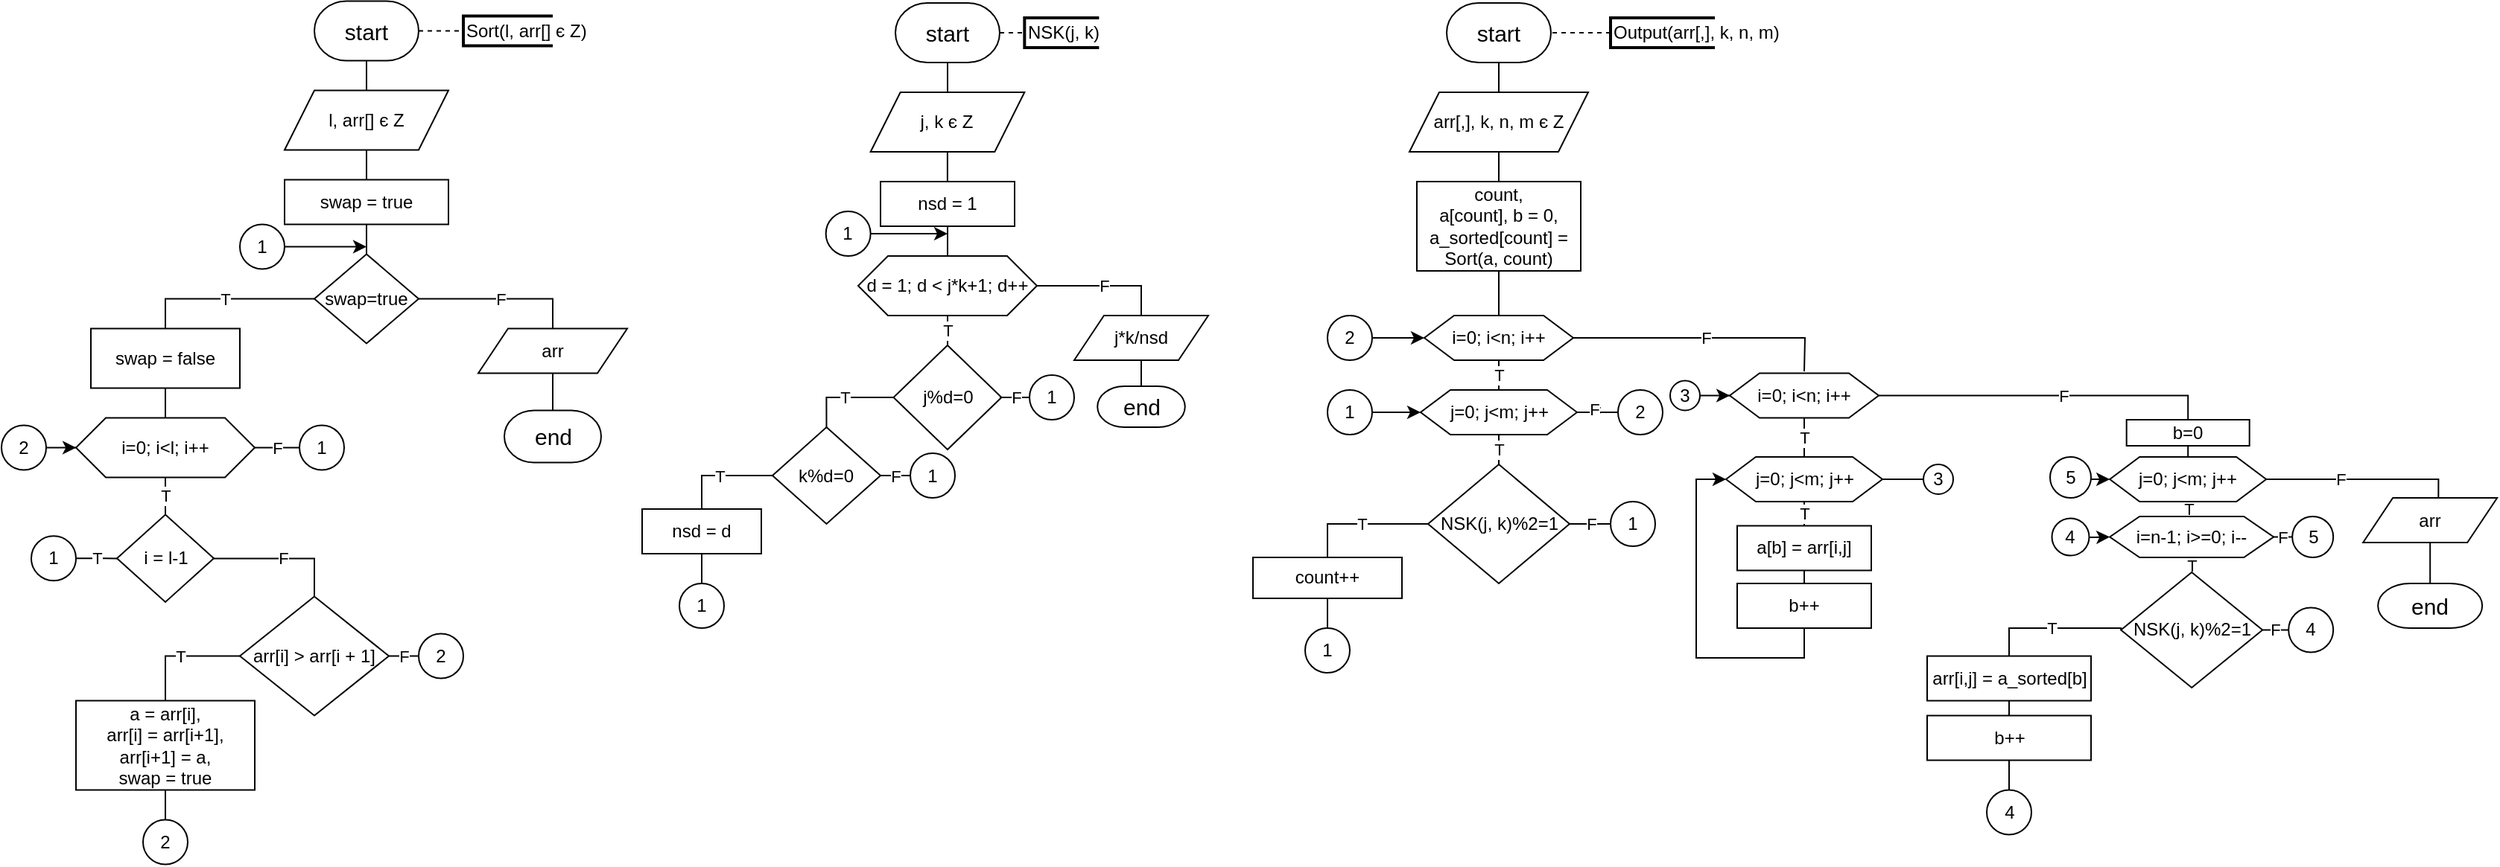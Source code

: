 <mxfile version="15.9.4" type="google"><diagram id="lmy_FWbNbu9KGFT0ERYg" name="Page-1"><mxGraphModel dx="2013" dy="1389" grid="1" gridSize="10" guides="1" tooltips="1" connect="1" arrows="1" fold="1" page="1" pageScale="1" pageWidth="850" pageHeight="1100" math="0" shadow="0"><root><mxCell id="0"/><mxCell id="1" parent="0"/><mxCell id="xb8CPiIQfwguDQHefdaF-7" value="" style="edgeStyle=orthogonalEdgeStyle;rounded=0;orthogonalLoop=1;jettySize=auto;html=1;endArrow=none;endFill=0;" parent="1" source="xb8CPiIQfwguDQHefdaF-1" target="xb8CPiIQfwguDQHefdaF-6" edge="1"><mxGeometry relative="1" as="geometry"/></mxCell><mxCell id="xb8CPiIQfwguDQHefdaF-1" value="&lt;font style=&quot;font-size: 15px&quot;&gt;start&lt;/font&gt;" style="strokeWidth=1;html=1;shape=mxgraph.flowchart.terminator;whiteSpace=wrap;" parent="1" vertex="1"><mxGeometry x="220" y="28.75" width="70" height="40" as="geometry"/></mxCell><mxCell id="xb8CPiIQfwguDQHefdaF-3" value="Sort(&lt;span style=&quot;text-align: center&quot;&gt;l, arr[] є Z&lt;/span&gt;)" style="strokeWidth=2;html=1;shape=mxgraph.flowchart.annotation_1;align=left;pointerEvents=1;" parent="1" vertex="1"><mxGeometry x="320" y="38.75" width="60" height="20" as="geometry"/></mxCell><mxCell id="xb8CPiIQfwguDQHefdaF-4" value="" style="endArrow=none;dashed=1;html=1;rounded=0;exitX=1;exitY=0.5;exitDx=0;exitDy=0;exitPerimeter=0;entryX=0;entryY=0.5;entryDx=0;entryDy=0;entryPerimeter=0;" parent="1" source="xb8CPiIQfwguDQHefdaF-1" target="xb8CPiIQfwguDQHefdaF-3" edge="1"><mxGeometry width="50" height="50" relative="1" as="geometry"><mxPoint x="470" y="288.75" as="sourcePoint"/><mxPoint x="520" y="238.75" as="targetPoint"/></mxGeometry></mxCell><mxCell id="xb8CPiIQfwguDQHefdaF-9" value="" style="edgeStyle=orthogonalEdgeStyle;rounded=0;orthogonalLoop=1;jettySize=auto;html=1;endArrow=none;endFill=0;" parent="1" source="xb8CPiIQfwguDQHefdaF-6" target="xb8CPiIQfwguDQHefdaF-8" edge="1"><mxGeometry relative="1" as="geometry"/></mxCell><mxCell id="xb8CPiIQfwguDQHefdaF-6" value="l, arr[] є Z" style="shape=parallelogram;perimeter=parallelogramPerimeter;whiteSpace=wrap;html=1;fixedSize=1;" parent="1" vertex="1"><mxGeometry x="200" y="88.75" width="110" height="40" as="geometry"/></mxCell><mxCell id="xb8CPiIQfwguDQHefdaF-13" value="" style="edgeStyle=orthogonalEdgeStyle;rounded=0;orthogonalLoop=1;jettySize=auto;html=1;endArrow=none;endFill=0;" parent="1" source="xb8CPiIQfwguDQHefdaF-8" target="xb8CPiIQfwguDQHefdaF-12" edge="1"><mxGeometry relative="1" as="geometry"/></mxCell><mxCell id="xb8CPiIQfwguDQHefdaF-8" value="swap = true" style="rounded=0;whiteSpace=wrap;html=1;" parent="1" vertex="1"><mxGeometry x="200" y="148.75" width="110" height="30" as="geometry"/></mxCell><mxCell id="u-cczOu6E2_AqJ5XBU9k-2" value="T" style="edgeStyle=orthogonalEdgeStyle;rounded=0;orthogonalLoop=1;jettySize=auto;html=1;endArrow=none;endFill=0;" edge="1" parent="1" source="xb8CPiIQfwguDQHefdaF-10" target="u-cczOu6E2_AqJ5XBU9k-1"><mxGeometry relative="1" as="geometry"/></mxCell><mxCell id="xb8CPiIQfwguDQHefdaF-10" value="i=0; i&amp;lt;l; i++" style="shape=hexagon;perimeter=hexagonPerimeter2;whiteSpace=wrap;html=1;fixedSize=1;" parent="1" vertex="1"><mxGeometry x="60" y="308.75" width="120" height="40" as="geometry"/></mxCell><mxCell id="xb8CPiIQfwguDQHefdaF-15" value="T" style="edgeStyle=orthogonalEdgeStyle;rounded=0;orthogonalLoop=1;jettySize=auto;html=1;entryX=0.5;entryY=0;entryDx=0;entryDy=0;endArrow=none;endFill=0;" parent="1" source="xb8CPiIQfwguDQHefdaF-12" target="xb8CPiIQfwguDQHefdaF-14" edge="1"><mxGeometry relative="1" as="geometry"/></mxCell><mxCell id="xb8CPiIQfwguDQHefdaF-26" value="F" style="edgeStyle=orthogonalEdgeStyle;rounded=0;orthogonalLoop=1;jettySize=auto;html=1;entryX=0.5;entryY=0;entryDx=0;entryDy=0;endArrow=none;endFill=0;" parent="1" source="xb8CPiIQfwguDQHefdaF-12" target="xb8CPiIQfwguDQHefdaF-25" edge="1"><mxGeometry relative="1" as="geometry"/></mxCell><mxCell id="xb8CPiIQfwguDQHefdaF-12" value="swap=true" style="rhombus;whiteSpace=wrap;html=1;" parent="1" vertex="1"><mxGeometry x="220" y="198.75" width="70" height="60" as="geometry"/></mxCell><mxCell id="xb8CPiIQfwguDQHefdaF-16" value="" style="edgeStyle=orthogonalEdgeStyle;rounded=0;orthogonalLoop=1;jettySize=auto;html=1;endArrow=none;endFill=0;" parent="1" source="xb8CPiIQfwguDQHefdaF-14" target="xb8CPiIQfwguDQHefdaF-10" edge="1"><mxGeometry relative="1" as="geometry"/></mxCell><mxCell id="xb8CPiIQfwguDQHefdaF-14" value="swap = false" style="rounded=0;whiteSpace=wrap;html=1;" parent="1" vertex="1"><mxGeometry x="70" y="248.75" width="100" height="40" as="geometry"/></mxCell><mxCell id="u-cczOu6E2_AqJ5XBU9k-14" value="" style="edgeStyle=orthogonalEdgeStyle;rounded=0;orthogonalLoop=1;jettySize=auto;html=1;endArrow=none;endFill=0;" edge="1" parent="1" source="xb8CPiIQfwguDQHefdaF-17" target="u-cczOu6E2_AqJ5XBU9k-13"><mxGeometry relative="1" as="geometry"/></mxCell><mxCell id="xb8CPiIQfwguDQHefdaF-17" value="a = arr[i],&lt;br&gt;arr[i] = arr[i+1],&lt;br&gt;arr[i+1] = a,&lt;br&gt;swap = true" style="rounded=0;whiteSpace=wrap;html=1;" parent="1" vertex="1"><mxGeometry x="60" y="498.75" width="120" height="60" as="geometry"/></mxCell><mxCell id="xb8CPiIQfwguDQHefdaF-21" style="edgeStyle=orthogonalEdgeStyle;rounded=0;orthogonalLoop=1;jettySize=auto;html=1;endArrow=classic;endFill=1;exitX=1;exitY=0.5;exitDx=0;exitDy=0;" parent="1" edge="1"><mxGeometry relative="1" as="geometry"><mxPoint x="255" y="193.75" as="targetPoint"/><mxPoint x="200" y="193.75" as="sourcePoint"/></mxGeometry></mxCell><mxCell id="xb8CPiIQfwguDQHefdaF-20" value="1" style="ellipse;whiteSpace=wrap;html=1;aspect=fixed;" parent="1" vertex="1"><mxGeometry x="170" y="178.75" width="30" height="30" as="geometry"/></mxCell><mxCell id="xb8CPiIQfwguDQHefdaF-24" value="F" style="edgeStyle=orthogonalEdgeStyle;rounded=0;orthogonalLoop=1;jettySize=auto;html=1;entryX=1;entryY=0.5;entryDx=0;entryDy=0;endArrow=none;endFill=0;" parent="1" source="xb8CPiIQfwguDQHefdaF-22" target="xb8CPiIQfwguDQHefdaF-10" edge="1"><mxGeometry relative="1" as="geometry"/></mxCell><mxCell id="xb8CPiIQfwguDQHefdaF-22" value="1" style="ellipse;whiteSpace=wrap;html=1;aspect=fixed;" parent="1" vertex="1"><mxGeometry x="210" y="313.75" width="30" height="30" as="geometry"/></mxCell><mxCell id="xb8CPiIQfwguDQHefdaF-28" value="" style="edgeStyle=orthogonalEdgeStyle;rounded=0;orthogonalLoop=1;jettySize=auto;html=1;endArrow=none;endFill=0;" parent="1" source="xb8CPiIQfwguDQHefdaF-25" target="xb8CPiIQfwguDQHefdaF-27" edge="1"><mxGeometry relative="1" as="geometry"/></mxCell><mxCell id="xb8CPiIQfwguDQHefdaF-25" value="arr" style="shape=parallelogram;perimeter=parallelogramPerimeter;whiteSpace=wrap;html=1;fixedSize=1;" parent="1" vertex="1"><mxGeometry x="330" y="248.75" width="100" height="30" as="geometry"/></mxCell><mxCell id="xb8CPiIQfwguDQHefdaF-27" value="&lt;font style=&quot;font-size: 15px&quot;&gt;end&lt;/font&gt;" style="strokeWidth=1;html=1;shape=mxgraph.flowchart.terminator;whiteSpace=wrap;" parent="1" vertex="1"><mxGeometry x="347.5" y="303.75" width="65" height="35" as="geometry"/></mxCell><mxCell id="xb8CPiIQfwguDQHefdaF-34" value="" style="edgeStyle=orthogonalEdgeStyle;rounded=0;orthogonalLoop=1;jettySize=auto;html=1;endArrow=none;endFill=0;" parent="1" source="xb8CPiIQfwguDQHefdaF-29" target="xb8CPiIQfwguDQHefdaF-33" edge="1"><mxGeometry relative="1" as="geometry"/></mxCell><mxCell id="xb8CPiIQfwguDQHefdaF-29" value="&lt;font style=&quot;font-size: 15px&quot;&gt;start&lt;/font&gt;" style="strokeWidth=1;html=1;shape=mxgraph.flowchart.terminator;whiteSpace=wrap;" parent="1" vertex="1"><mxGeometry x="610" y="30" width="70" height="40" as="geometry"/></mxCell><mxCell id="xb8CPiIQfwguDQHefdaF-30" value="" style="endArrow=none;dashed=1;html=1;rounded=0;exitX=1;exitY=0.5;exitDx=0;exitDy=0;exitPerimeter=0;" parent="1" source="xb8CPiIQfwguDQHefdaF-29" target="xb8CPiIQfwguDQHefdaF-31" edge="1"><mxGeometry width="50" height="50" relative="1" as="geometry"><mxPoint x="420" y="290" as="sourcePoint"/><mxPoint x="721.667" y="50" as="targetPoint"/></mxGeometry></mxCell><mxCell id="xb8CPiIQfwguDQHefdaF-31" value="NSK(j, k)" style="strokeWidth=2;html=1;shape=mxgraph.flowchart.annotation_1;align=left;pointerEvents=1;" parent="1" vertex="1"><mxGeometry x="696.67" y="40" width="50" height="20" as="geometry"/></mxCell><mxCell id="xb8CPiIQfwguDQHefdaF-36" value="" style="edgeStyle=orthogonalEdgeStyle;rounded=0;orthogonalLoop=1;jettySize=auto;html=1;endArrow=none;endFill=0;" parent="1" source="xb8CPiIQfwguDQHefdaF-33" target="xb8CPiIQfwguDQHefdaF-35" edge="1"><mxGeometry relative="1" as="geometry"/></mxCell><mxCell id="xb8CPiIQfwguDQHefdaF-33" value="j, k є Z" style="shape=parallelogram;perimeter=parallelogramPerimeter;whiteSpace=wrap;html=1;fixedSize=1;" parent="1" vertex="1"><mxGeometry x="593.33" y="90" width="103.33" height="40" as="geometry"/></mxCell><mxCell id="xb8CPiIQfwguDQHefdaF-38" value="" style="edgeStyle=orthogonalEdgeStyle;rounded=0;orthogonalLoop=1;jettySize=auto;html=1;endArrow=none;endFill=0;" parent="1" source="xb8CPiIQfwguDQHefdaF-35" target="xb8CPiIQfwguDQHefdaF-37" edge="1"><mxGeometry relative="1" as="geometry"/></mxCell><mxCell id="xb8CPiIQfwguDQHefdaF-35" value="nsd = 1" style="rounded=0;whiteSpace=wrap;html=1;" parent="1" vertex="1"><mxGeometry x="600" y="150" width="90" height="30" as="geometry"/></mxCell><mxCell id="xb8CPiIQfwguDQHefdaF-41" value="T" style="edgeStyle=orthogonalEdgeStyle;rounded=0;orthogonalLoop=1;jettySize=auto;html=1;endArrow=none;endFill=0;" parent="1" source="xb8CPiIQfwguDQHefdaF-37" target="xb8CPiIQfwguDQHefdaF-39" edge="1"><mxGeometry relative="1" as="geometry"/></mxCell><mxCell id="xb8CPiIQfwguDQHefdaF-37" value="d = 1; d &amp;lt; j*k+1; d++" style="shape=hexagon;perimeter=hexagonPerimeter2;whiteSpace=wrap;html=1;fixedSize=1;" parent="1" vertex="1"><mxGeometry x="584.99" y="200" width="120" height="40" as="geometry"/></mxCell><mxCell id="xb8CPiIQfwguDQHefdaF-42" value="T" style="edgeStyle=orthogonalEdgeStyle;rounded=0;orthogonalLoop=1;jettySize=auto;html=1;entryX=0.5;entryY=0;entryDx=0;entryDy=0;endArrow=none;endFill=0;" parent="1" source="xb8CPiIQfwguDQHefdaF-39" target="xb8CPiIQfwguDQHefdaF-40" edge="1"><mxGeometry relative="1" as="geometry"/></mxCell><mxCell id="xb8CPiIQfwguDQHefdaF-53" value="F" style="edgeStyle=orthogonalEdgeStyle;rounded=0;orthogonalLoop=1;jettySize=auto;html=1;entryX=0.5;entryY=0;entryDx=0;entryDy=0;endArrow=none;endFill=0;exitX=1;exitY=0.5;exitDx=0;exitDy=0;" parent="1" source="xb8CPiIQfwguDQHefdaF-37" target="xb8CPiIQfwguDQHefdaF-50" edge="1"><mxGeometry relative="1" as="geometry"><Array as="points"><mxPoint x="775" y="220"/></Array><mxPoint x="730.0" y="220" as="sourcePoint"/></mxGeometry></mxCell><mxCell id="xb8CPiIQfwguDQHefdaF-39" value="j%d=0" style="rhombus;whiteSpace=wrap;html=1;" parent="1" vertex="1"><mxGeometry x="608.73" y="260" width="72.51" height="70" as="geometry"/></mxCell><mxCell id="xb8CPiIQfwguDQHefdaF-44" value="T" style="edgeStyle=orthogonalEdgeStyle;rounded=0;orthogonalLoop=1;jettySize=auto;html=1;entryX=0.5;entryY=0;entryDx=0;entryDy=0;endArrow=none;endFill=0;" parent="1" source="xb8CPiIQfwguDQHefdaF-40" target="xb8CPiIQfwguDQHefdaF-43" edge="1"><mxGeometry relative="1" as="geometry"/></mxCell><mxCell id="xb8CPiIQfwguDQHefdaF-40" value="k%d=0" style="rhombus;whiteSpace=wrap;html=1;" parent="1" vertex="1"><mxGeometry x="527.49" y="315" width="72.51" height="65" as="geometry"/></mxCell><mxCell id="xb8CPiIQfwguDQHefdaF-43" value="nsd = d" style="rounded=0;whiteSpace=wrap;html=1;" parent="1" vertex="1"><mxGeometry x="440" y="370" width="80" height="30" as="geometry"/></mxCell><mxCell id="xb8CPiIQfwguDQHefdaF-48" value="F" style="edgeStyle=orthogonalEdgeStyle;rounded=0;orthogonalLoop=1;jettySize=auto;html=1;entryX=1;entryY=0.5;entryDx=0;entryDy=0;endArrow=none;endFill=0;" parent="1" source="xb8CPiIQfwguDQHefdaF-45" target="xb8CPiIQfwguDQHefdaF-40" edge="1"><mxGeometry relative="1" as="geometry"/></mxCell><mxCell id="xb8CPiIQfwguDQHefdaF-45" value="1" style="ellipse;whiteSpace=wrap;html=1;aspect=fixed;" parent="1" vertex="1"><mxGeometry x="620" y="332.5" width="30" height="30" as="geometry"/></mxCell><mxCell id="xb8CPiIQfwguDQHefdaF-55" value="" style="edgeStyle=orthogonalEdgeStyle;rounded=0;orthogonalLoop=1;jettySize=auto;html=1;endArrow=none;endFill=0;" parent="1" source="xb8CPiIQfwguDQHefdaF-50" target="xb8CPiIQfwguDQHefdaF-54" edge="1"><mxGeometry relative="1" as="geometry"/></mxCell><mxCell id="xb8CPiIQfwguDQHefdaF-50" value="j*k/nsd" style="shape=parallelogram;perimeter=parallelogramPerimeter;whiteSpace=wrap;html=1;fixedSize=1;" parent="1" vertex="1"><mxGeometry x="730" y="240" width="90" height="30" as="geometry"/></mxCell><mxCell id="xb8CPiIQfwguDQHefdaF-54" value="&lt;font style=&quot;font-size: 15px&quot;&gt;end&lt;/font&gt;" style="strokeWidth=1;html=1;shape=mxgraph.flowchart.terminator;whiteSpace=wrap;" parent="1" vertex="1"><mxGeometry x="745.62" y="287.5" width="58.76" height="27.5" as="geometry"/></mxCell><mxCell id="u-cczOu6E2_AqJ5XBU9k-18" value="F" style="edgeStyle=orthogonalEdgeStyle;rounded=0;orthogonalLoop=1;jettySize=auto;html=1;entryX=1;entryY=0.5;entryDx=0;entryDy=0;endArrow=none;endFill=0;" edge="1" parent="1" source="xb8CPiIQfwguDQHefdaF-56" target="xb8CPiIQfwguDQHefdaF-39"><mxGeometry relative="1" as="geometry"/></mxCell><mxCell id="xb8CPiIQfwguDQHefdaF-56" value="1" style="ellipse;whiteSpace=wrap;html=1;aspect=fixed;" parent="1" vertex="1"><mxGeometry x="700" y="280" width="30" height="30" as="geometry"/></mxCell><mxCell id="xb8CPiIQfwguDQHefdaF-60" value="" style="edgeStyle=orthogonalEdgeStyle;rounded=0;orthogonalLoop=1;jettySize=auto;html=1;endArrow=none;endFill=0;" parent="1" source="xb8CPiIQfwguDQHefdaF-59" target="xb8CPiIQfwguDQHefdaF-43" edge="1"><mxGeometry relative="1" as="geometry"/></mxCell><mxCell id="xb8CPiIQfwguDQHefdaF-59" value="1" style="ellipse;whiteSpace=wrap;html=1;aspect=fixed;" parent="1" vertex="1"><mxGeometry x="465" y="420" width="30" height="30" as="geometry"/></mxCell><mxCell id="xb8CPiIQfwguDQHefdaF-63" value="" style="edgeStyle=orthogonalEdgeStyle;rounded=0;orthogonalLoop=1;jettySize=auto;html=1;endArrow=none;endFill=0;" parent="1" source="xb8CPiIQfwguDQHefdaF-61" target="xb8CPiIQfwguDQHefdaF-62" edge="1"><mxGeometry relative="1" as="geometry"/></mxCell><mxCell id="xb8CPiIQfwguDQHefdaF-61" value="&lt;font style=&quot;font-size: 15px&quot;&gt;start&lt;/font&gt;" style="strokeWidth=1;html=1;shape=mxgraph.flowchart.terminator;whiteSpace=wrap;" parent="1" vertex="1"><mxGeometry x="980" y="30" width="70" height="40" as="geometry"/></mxCell><mxCell id="xb8CPiIQfwguDQHefdaF-65" value="" style="edgeStyle=orthogonalEdgeStyle;rounded=0;orthogonalLoop=1;jettySize=auto;html=1;endArrow=none;endFill=0;" parent="1" source="xb8CPiIQfwguDQHefdaF-62" target="xb8CPiIQfwguDQHefdaF-64" edge="1"><mxGeometry relative="1" as="geometry"/></mxCell><mxCell id="xb8CPiIQfwguDQHefdaF-62" value="arr[,], k, n, m є Z" style="shape=parallelogram;perimeter=parallelogramPerimeter;whiteSpace=wrap;html=1;fixedSize=1;" parent="1" vertex="1"><mxGeometry x="955" y="90" width="120" height="40" as="geometry"/></mxCell><mxCell id="xb8CPiIQfwguDQHefdaF-67" value="" style="edgeStyle=orthogonalEdgeStyle;rounded=0;orthogonalLoop=1;jettySize=auto;html=1;endArrow=none;endFill=0;exitX=0.5;exitY=1;exitDx=0;exitDy=0;" parent="1" source="xb8CPiIQfwguDQHefdaF-64" target="xb8CPiIQfwguDQHefdaF-66" edge="1"><mxGeometry relative="1" as="geometry"><mxPoint x="1015" y="220" as="sourcePoint"/></mxGeometry></mxCell><mxCell id="xb8CPiIQfwguDQHefdaF-64" value="count,&lt;br&gt;a[count], b = 0, a_sorted[count] = Sort(a, count)" style="rounded=0;whiteSpace=wrap;html=1;" parent="1" vertex="1"><mxGeometry x="960" y="150" width="110" height="60" as="geometry"/></mxCell><mxCell id="xb8CPiIQfwguDQHefdaF-70" value="T" style="edgeStyle=orthogonalEdgeStyle;rounded=0;orthogonalLoop=1;jettySize=auto;html=1;endArrow=none;endFill=0;" parent="1" source="xb8CPiIQfwguDQHefdaF-66" target="xb8CPiIQfwguDQHefdaF-68" edge="1"><mxGeometry relative="1" as="geometry"/></mxCell><mxCell id="xb8CPiIQfwguDQHefdaF-100" value="F" style="edgeStyle=orthogonalEdgeStyle;rounded=0;orthogonalLoop=1;jettySize=auto;html=1;entryX=0.5;entryY=0;entryDx=0;entryDy=0;endArrow=none;endFill=0;" parent="1" source="xb8CPiIQfwguDQHefdaF-66" edge="1"><mxGeometry relative="1" as="geometry"><mxPoint x="1220" y="277.5" as="targetPoint"/></mxGeometry></mxCell><mxCell id="xb8CPiIQfwguDQHefdaF-66" value="i=0; i&amp;lt;n; i++" style="shape=hexagon;perimeter=hexagonPerimeter2;whiteSpace=wrap;html=1;fixedSize=1;" parent="1" vertex="1"><mxGeometry x="965" y="240" width="100" height="30" as="geometry"/></mxCell><mxCell id="xb8CPiIQfwguDQHefdaF-72" value="T" style="edgeStyle=orthogonalEdgeStyle;rounded=0;orthogonalLoop=1;jettySize=auto;html=1;endArrow=none;endFill=0;" parent="1" source="xb8CPiIQfwguDQHefdaF-68" target="xb8CPiIQfwguDQHefdaF-71" edge="1"><mxGeometry relative="1" as="geometry"/></mxCell><mxCell id="xb8CPiIQfwguDQHefdaF-68" value="j=0; j&amp;lt;m; j++" style="shape=hexagon;perimeter=hexagonPerimeter2;whiteSpace=wrap;html=1;fixedSize=1;" parent="1" vertex="1"><mxGeometry x="962.5" y="290" width="105" height="30" as="geometry"/></mxCell><mxCell id="xb8CPiIQfwguDQHefdaF-74" value="T" style="edgeStyle=orthogonalEdgeStyle;rounded=0;orthogonalLoop=1;jettySize=auto;html=1;entryX=0.5;entryY=0;entryDx=0;entryDy=0;endArrow=none;endFill=0;" parent="1" source="xb8CPiIQfwguDQHefdaF-71" target="xb8CPiIQfwguDQHefdaF-73" edge="1"><mxGeometry relative="1" as="geometry"/></mxCell><mxCell id="xb8CPiIQfwguDQHefdaF-71" value="NSK(j, k)%2=1" style="rhombus;whiteSpace=wrap;html=1;" parent="1" vertex="1"><mxGeometry x="967.5" y="340" width="95" height="80" as="geometry"/></mxCell><mxCell id="xb8CPiIQfwguDQHefdaF-73" value="count++" style="rounded=0;whiteSpace=wrap;html=1;" parent="1" vertex="1"><mxGeometry x="850" y="402.5" width="100" height="27.5" as="geometry"/></mxCell><mxCell id="xb8CPiIQfwguDQHefdaF-76" style="edgeStyle=orthogonalEdgeStyle;rounded=0;orthogonalLoop=1;jettySize=auto;html=1;entryX=0;entryY=0.5;entryDx=0;entryDy=0;endArrow=classic;endFill=1;" parent="1" source="xb8CPiIQfwguDQHefdaF-75" target="xb8CPiIQfwguDQHefdaF-68" edge="1"><mxGeometry relative="1" as="geometry"/></mxCell><mxCell id="xb8CPiIQfwguDQHefdaF-75" value="1" style="ellipse;whiteSpace=wrap;html=1;aspect=fixed;" parent="1" vertex="1"><mxGeometry x="900" y="290" width="30" height="30" as="geometry"/></mxCell><mxCell id="xb8CPiIQfwguDQHefdaF-78" value="F" style="edgeStyle=orthogonalEdgeStyle;rounded=0;orthogonalLoop=1;jettySize=auto;html=1;endArrow=none;endFill=0;" parent="1" source="xb8CPiIQfwguDQHefdaF-77" target="xb8CPiIQfwguDQHefdaF-71" edge="1"><mxGeometry relative="1" as="geometry"/></mxCell><mxCell id="xb8CPiIQfwguDQHefdaF-77" value="1" style="ellipse;whiteSpace=wrap;html=1;aspect=fixed;" parent="1" vertex="1"><mxGeometry x="1090" y="365" width="30" height="30" as="geometry"/></mxCell><mxCell id="xb8CPiIQfwguDQHefdaF-80" value="" style="edgeStyle=orthogonalEdgeStyle;rounded=0;orthogonalLoop=1;jettySize=auto;html=1;endArrow=none;endFill=0;" parent="1" source="xb8CPiIQfwguDQHefdaF-79" target="xb8CPiIQfwguDQHefdaF-73" edge="1"><mxGeometry relative="1" as="geometry"/></mxCell><mxCell id="xb8CPiIQfwguDQHefdaF-79" value="1" style="ellipse;whiteSpace=wrap;html=1;aspect=fixed;" parent="1" vertex="1"><mxGeometry x="885" y="450" width="30" height="30" as="geometry"/></mxCell><mxCell id="xb8CPiIQfwguDQHefdaF-82" value="" style="endArrow=none;dashed=1;html=1;rounded=0;entryX=1;entryY=0.5;entryDx=0;entryDy=0;entryPerimeter=0;exitX=0;exitY=0.5;exitDx=0;exitDy=0;exitPerimeter=0;" parent="1" source="xb8CPiIQfwguDQHefdaF-83" target="xb8CPiIQfwguDQHefdaF-61" edge="1"><mxGeometry width="50" height="50" relative="1" as="geometry"><mxPoint x="1090" y="50" as="sourcePoint"/><mxPoint x="1080" y="160" as="targetPoint"/></mxGeometry></mxCell><mxCell id="xb8CPiIQfwguDQHefdaF-83" value="Output(&lt;span style=&quot;text-align: center&quot;&gt;arr[,], k, n, m&lt;/span&gt;)" style="strokeWidth=2;html=1;shape=mxgraph.flowchart.annotation_1;align=left;pointerEvents=1;" parent="1" vertex="1"><mxGeometry x="1090" y="40" width="70" height="20" as="geometry"/></mxCell><mxCell id="xb8CPiIQfwguDQHefdaF-102" value="F" style="edgeStyle=orthogonalEdgeStyle;rounded=0;orthogonalLoop=1;jettySize=auto;html=1;endArrow=none;endFill=0;exitX=1;exitY=0.5;exitDx=0;exitDy=0;" parent="1" source="u-cczOu6E2_AqJ5XBU9k-24" target="xb8CPiIQfwguDQHefdaF-101" edge="1"><mxGeometry relative="1" as="geometry"><mxPoint x="1279.974" y="297.474" as="sourcePoint"/></mxGeometry></mxCell><mxCell id="xb8CPiIQfwguDQHefdaF-90" value="" style="edgeStyle=orthogonalEdgeStyle;rounded=0;orthogonalLoop=1;jettySize=auto;html=1;endArrow=none;endFill=0;" parent="1" source="xb8CPiIQfwguDQHefdaF-87" target="xb8CPiIQfwguDQHefdaF-89" edge="1"><mxGeometry relative="1" as="geometry"/></mxCell><mxCell id="u-cczOu6E2_AqJ5XBU9k-26" value="T" style="edgeStyle=orthogonalEdgeStyle;rounded=0;orthogonalLoop=1;jettySize=auto;html=1;endArrow=none;endFill=0;" edge="1" parent="1" source="xb8CPiIQfwguDQHefdaF-87" target="u-cczOu6E2_AqJ5XBU9k-25"><mxGeometry relative="1" as="geometry"/></mxCell><mxCell id="xb8CPiIQfwguDQHefdaF-87" value="a[b] = arr[i,j]" style="rounded=0;whiteSpace=wrap;html=1;" parent="1" vertex="1"><mxGeometry x="1175" y="381.25" width="90" height="30" as="geometry"/></mxCell><mxCell id="u-cczOu6E2_AqJ5XBU9k-27" style="edgeStyle=orthogonalEdgeStyle;rounded=0;orthogonalLoop=1;jettySize=auto;html=1;entryX=0;entryY=0.5;entryDx=0;entryDy=0;endArrow=classic;endFill=1;exitX=0.5;exitY=1;exitDx=0;exitDy=0;" edge="1" parent="1" source="xb8CPiIQfwguDQHefdaF-89" target="u-cczOu6E2_AqJ5XBU9k-25"><mxGeometry relative="1" as="geometry"/></mxCell><mxCell id="xb8CPiIQfwguDQHefdaF-89" value="b++" style="rounded=0;whiteSpace=wrap;html=1;" parent="1" vertex="1"><mxGeometry x="1175" y="420" width="90" height="30" as="geometry"/></mxCell><mxCell id="xb8CPiIQfwguDQHefdaF-95" style="edgeStyle=orthogonalEdgeStyle;rounded=0;orthogonalLoop=1;jettySize=auto;html=1;endArrow=classic;endFill=1;entryX=0;entryY=0.5;entryDx=0;entryDy=0;" parent="1" source="xb8CPiIQfwguDQHefdaF-93" target="xb8CPiIQfwguDQHefdaF-66" edge="1"><mxGeometry relative="1" as="geometry"><mxPoint x="960" y="255" as="targetPoint"/></mxGeometry></mxCell><mxCell id="xb8CPiIQfwguDQHefdaF-93" value="2" style="ellipse;whiteSpace=wrap;html=1;aspect=fixed;" parent="1" vertex="1"><mxGeometry x="900" y="240" width="30" height="30" as="geometry"/></mxCell><mxCell id="xb8CPiIQfwguDQHefdaF-99" value="F" style="edgeStyle=orthogonalEdgeStyle;rounded=0;orthogonalLoop=1;jettySize=auto;html=1;endArrow=none;endFill=0;entryX=1;entryY=0.5;entryDx=0;entryDy=0;" parent="1" source="xb8CPiIQfwguDQHefdaF-97" target="xb8CPiIQfwguDQHefdaF-68" edge="1"><mxGeometry x="0.524" relative="1" as="geometry"><mxPoint x="1070" y="305" as="targetPoint"/><mxPoint as="offset"/></mxGeometry></mxCell><mxCell id="ELDxxzS6E1ym9HHI_6Ok-1" value="" style="edgeStyle=orthogonalEdgeStyle;rounded=0;orthogonalLoop=1;jettySize=auto;html=1;entryX=1;entryY=0.5;entryDx=0;entryDy=0;endArrow=none;endFill=0;" parent="1" source="xb8CPiIQfwguDQHefdaF-97" target="xb8CPiIQfwguDQHefdaF-68" edge="1"><mxGeometry relative="1" as="geometry"><Array as="points"/></mxGeometry></mxCell><mxCell id="u-cczOu6E2_AqJ5XBU9k-21" value="F" style="edgeLabel;html=1;align=center;verticalAlign=middle;resizable=0;points=[];" vertex="1" connectable="0" parent="ELDxxzS6E1ym9HHI_6Ok-1"><mxGeometry x="-0.098" y="2" relative="1" as="geometry"><mxPoint as="offset"/></mxGeometry></mxCell><mxCell id="xb8CPiIQfwguDQHefdaF-97" value="2" style="ellipse;whiteSpace=wrap;html=1;aspect=fixed;" parent="1" vertex="1"><mxGeometry x="1095" y="290" width="30" height="30" as="geometry"/></mxCell><mxCell id="xb8CPiIQfwguDQHefdaF-104" value="T" style="edgeStyle=orthogonalEdgeStyle;rounded=0;orthogonalLoop=1;jettySize=auto;html=1;endArrow=none;endFill=0;" parent="1" source="xb8CPiIQfwguDQHefdaF-101" target="xb8CPiIQfwguDQHefdaF-103" edge="1"><mxGeometry relative="1" as="geometry"><Array as="points"><mxPoint x="1480.09" y="360"/><mxPoint x="1480.09" y="360"/></Array></mxGeometry></mxCell><mxCell id="xb8CPiIQfwguDQHefdaF-127" value="" style="edgeStyle=orthogonalEdgeStyle;rounded=0;orthogonalLoop=1;jettySize=auto;html=1;endArrow=none;endFill=0;entryX=0.562;entryY=0;entryDx=0;entryDy=0;entryPerimeter=0;" parent="1" source="xb8CPiIQfwguDQHefdaF-101" target="xb8CPiIQfwguDQHefdaF-126" edge="1"><mxGeometry relative="1" as="geometry"><Array as="points"><mxPoint x="1646.09" y="350"/></Array></mxGeometry></mxCell><mxCell id="u-cczOu6E2_AqJ5XBU9k-33" value="F" style="edgeLabel;html=1;align=center;verticalAlign=middle;resizable=0;points=[];" vertex="1" connectable="0" parent="xb8CPiIQfwguDQHefdaF-127"><mxGeometry x="-0.216" relative="1" as="geometry"><mxPoint as="offset"/></mxGeometry></mxCell><mxCell id="xb8CPiIQfwguDQHefdaF-101" value="j=0; j&amp;lt;m; j++" style="shape=hexagon;perimeter=hexagonPerimeter2;whiteSpace=wrap;html=1;fixedSize=1;" parent="1" vertex="1"><mxGeometry x="1425.09" y="335" width="105" height="30" as="geometry"/></mxCell><mxCell id="xb8CPiIQfwguDQHefdaF-106" value="T" style="edgeStyle=orthogonalEdgeStyle;rounded=0;orthogonalLoop=1;jettySize=auto;html=1;endArrow=none;endFill=0;" parent="1" source="xb8CPiIQfwguDQHefdaF-103" target="xb8CPiIQfwguDQHefdaF-105" edge="1"><mxGeometry relative="1" as="geometry"/></mxCell><mxCell id="xb8CPiIQfwguDQHefdaF-103" value="i=n-1; i&amp;gt;=0; i--" style="shape=hexagon;perimeter=hexagonPerimeter2;whiteSpace=wrap;html=1;fixedSize=1;" parent="1" vertex="1"><mxGeometry x="1425.09" y="375" width="110" height="27.5" as="geometry"/></mxCell><mxCell id="xb8CPiIQfwguDQHefdaF-108" value="T" style="edgeStyle=orthogonalEdgeStyle;rounded=0;orthogonalLoop=1;jettySize=auto;html=1;entryX=0.5;entryY=0;entryDx=0;entryDy=0;endArrow=none;endFill=0;exitX=0;exitY=0.5;exitDx=0;exitDy=0;" parent="1" source="xb8CPiIQfwguDQHefdaF-105" target="xb8CPiIQfwguDQHefdaF-107" edge="1"><mxGeometry relative="1" as="geometry"><mxPoint x="1535.09" y="450.02" as="sourcePoint"/><Array as="points"><mxPoint x="1433" y="450"/><mxPoint x="1358" y="450"/></Array></mxGeometry></mxCell><mxCell id="xb8CPiIQfwguDQHefdaF-105" value="NSK(j, k)%2=1" style="rhombus;whiteSpace=wrap;html=1;" parent="1" vertex="1"><mxGeometry x="1432.59" y="412.5" width="95" height="77.5" as="geometry"/></mxCell><mxCell id="xb8CPiIQfwguDQHefdaF-110" value="" style="edgeStyle=orthogonalEdgeStyle;rounded=0;orthogonalLoop=1;jettySize=auto;html=1;endArrow=none;endFill=0;" parent="1" source="xb8CPiIQfwguDQHefdaF-107" target="xb8CPiIQfwguDQHefdaF-109" edge="1"><mxGeometry relative="1" as="geometry"/></mxCell><mxCell id="xb8CPiIQfwguDQHefdaF-107" value="arr[i,j] = a_sorted[b]" style="rounded=0;whiteSpace=wrap;html=1;" parent="1" vertex="1"><mxGeometry x="1302.5" y="468.77" width="110" height="30" as="geometry"/></mxCell><mxCell id="xb8CPiIQfwguDQHefdaF-109" value="b++" style="rounded=0;whiteSpace=wrap;html=1;" parent="1" vertex="1"><mxGeometry x="1302.5" y="508.77" width="110" height="30" as="geometry"/></mxCell><mxCell id="xb8CPiIQfwguDQHefdaF-111" value="b=0" style="rounded=0;whiteSpace=wrap;html=1;" parent="1" vertex="1"><mxGeometry x="1436.34" y="310" width="82.5" height="17.5" as="geometry"/></mxCell><mxCell id="xb8CPiIQfwguDQHefdaF-112" style="edgeStyle=orthogonalEdgeStyle;rounded=0;orthogonalLoop=1;jettySize=auto;html=1;endArrow=classic;endFill=1;entryX=0;entryY=0.5;entryDx=0;entryDy=0;" parent="1" target="xb8CPiIQfwguDQHefdaF-103" edge="1"><mxGeometry relative="1" as="geometry"><mxPoint x="1425.09" y="390" as="targetPoint"/><Array as="points"><mxPoint x="1415.09" y="389"/><mxPoint x="1415.09" y="389"/></Array><mxPoint x="1410.0" y="389" as="sourcePoint"/></mxGeometry></mxCell><mxCell id="xb8CPiIQfwguDQHefdaF-113" value="4" style="ellipse;whiteSpace=wrap;html=1;aspect=fixed;" parent="1" vertex="1"><mxGeometry x="1386.25" y="376.25" width="25" height="25" as="geometry"/></mxCell><mxCell id="xb8CPiIQfwguDQHefdaF-114" style="edgeStyle=orthogonalEdgeStyle;rounded=0;orthogonalLoop=1;jettySize=auto;html=1;endArrow=classic;endFill=1;entryX=0;entryY=0.5;entryDx=0;entryDy=0;" parent="1" target="xb8CPiIQfwguDQHefdaF-101" edge="1"><mxGeometry relative="1" as="geometry"><mxPoint x="1450.09" y="340" as="targetPoint"/><Array as="points"><mxPoint x="1415.09" y="350"/><mxPoint x="1415.09" y="350"/></Array><mxPoint x="1410.033" y="350.0" as="sourcePoint"/></mxGeometry></mxCell><mxCell id="xb8CPiIQfwguDQHefdaF-115" value="5" style="ellipse;whiteSpace=wrap;html=1;aspect=fixed;" parent="1" vertex="1"><mxGeometry x="1385" y="335" width="27.5" height="27.5" as="geometry"/></mxCell><mxCell id="xb8CPiIQfwguDQHefdaF-119" value="F" style="edgeStyle=orthogonalEdgeStyle;rounded=0;orthogonalLoop=1;jettySize=auto;html=1;entryX=1;entryY=0.5;entryDx=0;entryDy=0;endArrow=none;endFill=0;" parent="1" source="xb8CPiIQfwguDQHefdaF-116" target="xb8CPiIQfwguDQHefdaF-105" edge="1"><mxGeometry relative="1" as="geometry"><Array as="points"><mxPoint x="1528.09" y="451"/></Array></mxGeometry></mxCell><mxCell id="xb8CPiIQfwguDQHefdaF-116" value="4" style="ellipse;whiteSpace=wrap;html=1;aspect=fixed;" parent="1" vertex="1"><mxGeometry x="1545.09" y="436.25" width="30" height="30" as="geometry"/></mxCell><mxCell id="xb8CPiIQfwguDQHefdaF-122" value="F" style="edgeStyle=orthogonalEdgeStyle;rounded=0;orthogonalLoop=1;jettySize=auto;html=1;entryX=1;entryY=0.5;entryDx=0;entryDy=0;endArrow=none;endFill=0;" parent="1" source="xb8CPiIQfwguDQHefdaF-120" target="xb8CPiIQfwguDQHefdaF-103" edge="1"><mxGeometry relative="1" as="geometry"><Array as="points"><mxPoint x="1535.09" y="389"/><mxPoint x="1535.09" y="389"/></Array></mxGeometry></mxCell><mxCell id="xb8CPiIQfwguDQHefdaF-120" value="5" style="ellipse;whiteSpace=wrap;html=1;aspect=fixed;" parent="1" vertex="1"><mxGeometry x="1547.59" y="375" width="27.5" height="27.5" as="geometry"/></mxCell><mxCell id="xb8CPiIQfwguDQHefdaF-124" value="" style="edgeStyle=orthogonalEdgeStyle;rounded=0;orthogonalLoop=1;jettySize=auto;html=1;endArrow=none;endFill=0;" parent="1" source="xb8CPiIQfwguDQHefdaF-123" target="xb8CPiIQfwguDQHefdaF-109" edge="1"><mxGeometry relative="1" as="geometry"/></mxCell><mxCell id="xb8CPiIQfwguDQHefdaF-123" value="4" style="ellipse;whiteSpace=wrap;html=1;aspect=fixed;" parent="1" vertex="1"><mxGeometry x="1342.5" y="558.77" width="30" height="30" as="geometry"/></mxCell><mxCell id="xb8CPiIQfwguDQHefdaF-126" value="arr" style="shape=parallelogram;perimeter=parallelogramPerimeter;whiteSpace=wrap;html=1;fixedSize=1;" parent="1" vertex="1"><mxGeometry x="1595.09" y="362.5" width="90" height="30" as="geometry"/></mxCell><mxCell id="4Fzm5XNhaFBpqatfwTj_-2" value="" style="edgeStyle=orthogonalEdgeStyle;rounded=0;orthogonalLoop=1;jettySize=auto;html=1;endArrow=none;endFill=0;" parent="1" source="4Fzm5XNhaFBpqatfwTj_-1" target="xb8CPiIQfwguDQHefdaF-126" edge="1"><mxGeometry relative="1" as="geometry"/></mxCell><mxCell id="4Fzm5XNhaFBpqatfwTj_-1" value="&lt;font style=&quot;font-size: 15px&quot;&gt;end&lt;/font&gt;" style="strokeWidth=1;html=1;shape=mxgraph.flowchart.terminator;whiteSpace=wrap;" parent="1" vertex="1"><mxGeometry x="1605.09" y="420" width="70" height="30" as="geometry"/></mxCell><mxCell id="u-cczOu6E2_AqJ5XBU9k-8" value="F" style="edgeStyle=orthogonalEdgeStyle;rounded=0;orthogonalLoop=1;jettySize=auto;html=1;entryX=0.5;entryY=0;entryDx=0;entryDy=0;endArrow=none;endFill=0;" edge="1" parent="1" source="u-cczOu6E2_AqJ5XBU9k-1" target="u-cczOu6E2_AqJ5XBU9k-5"><mxGeometry relative="1" as="geometry"/></mxCell><mxCell id="u-cczOu6E2_AqJ5XBU9k-1" value="i = l-1" style="rhombus;whiteSpace=wrap;html=1;" vertex="1" parent="1"><mxGeometry x="87.5" y="373.75" width="65" height="58.75" as="geometry"/></mxCell><mxCell id="u-cczOu6E2_AqJ5XBU9k-6" value="T" style="edgeStyle=orthogonalEdgeStyle;rounded=0;orthogonalLoop=1;jettySize=auto;html=1;endArrow=none;endFill=0;" edge="1" parent="1" source="u-cczOu6E2_AqJ5XBU9k-3" target="u-cczOu6E2_AqJ5XBU9k-1"><mxGeometry relative="1" as="geometry"/></mxCell><mxCell id="u-cczOu6E2_AqJ5XBU9k-3" value="1" style="ellipse;whiteSpace=wrap;html=1;aspect=fixed;" vertex="1" parent="1"><mxGeometry x="30" y="388.13" width="30" height="30" as="geometry"/></mxCell><mxCell id="u-cczOu6E2_AqJ5XBU9k-9" value="T" style="edgeStyle=orthogonalEdgeStyle;rounded=0;orthogonalLoop=1;jettySize=auto;html=1;entryX=0.5;entryY=0;entryDx=0;entryDy=0;endArrow=none;endFill=0;exitX=0;exitY=0.5;exitDx=0;exitDy=0;" edge="1" parent="1" source="u-cczOu6E2_AqJ5XBU9k-5" target="xb8CPiIQfwguDQHefdaF-17"><mxGeometry relative="1" as="geometry"/></mxCell><mxCell id="u-cczOu6E2_AqJ5XBU9k-5" value="arr[i] &amp;gt; arr[i + 1]" style="rhombus;whiteSpace=wrap;html=1;" vertex="1" parent="1"><mxGeometry x="170" y="428.75" width="100" height="80" as="geometry"/></mxCell><mxCell id="u-cczOu6E2_AqJ5XBU9k-12" value="" style="edgeStyle=orthogonalEdgeStyle;rounded=0;orthogonalLoop=1;jettySize=auto;html=1;endArrow=classic;endFill=1;" edge="1" parent="1" source="u-cczOu6E2_AqJ5XBU9k-11" target="xb8CPiIQfwguDQHefdaF-10"><mxGeometry relative="1" as="geometry"/></mxCell><mxCell id="u-cczOu6E2_AqJ5XBU9k-11" value="2" style="ellipse;whiteSpace=wrap;html=1;aspect=fixed;" vertex="1" parent="1"><mxGeometry x="10" y="313.75" width="30" height="30" as="geometry"/></mxCell><mxCell id="u-cczOu6E2_AqJ5XBU9k-13" value="2" style="ellipse;whiteSpace=wrap;html=1;aspect=fixed;" vertex="1" parent="1"><mxGeometry x="105" y="578.75" width="30" height="30" as="geometry"/></mxCell><mxCell id="u-cczOu6E2_AqJ5XBU9k-16" value="F" style="edgeStyle=orthogonalEdgeStyle;rounded=0;orthogonalLoop=1;jettySize=auto;html=1;endArrow=none;endFill=0;" edge="1" parent="1" source="u-cczOu6E2_AqJ5XBU9k-15" target="u-cczOu6E2_AqJ5XBU9k-5"><mxGeometry relative="1" as="geometry"/></mxCell><mxCell id="u-cczOu6E2_AqJ5XBU9k-15" value="2" style="ellipse;whiteSpace=wrap;html=1;aspect=fixed;" vertex="1" parent="1"><mxGeometry x="290" y="453.75" width="30" height="30" as="geometry"/></mxCell><mxCell id="u-cczOu6E2_AqJ5XBU9k-20" style="edgeStyle=orthogonalEdgeStyle;rounded=0;orthogonalLoop=1;jettySize=auto;html=1;endArrow=classic;endFill=1;" edge="1" parent="1" source="u-cczOu6E2_AqJ5XBU9k-19"><mxGeometry relative="1" as="geometry"><mxPoint x="645" y="185" as="targetPoint"/><Array as="points"><mxPoint x="640" y="185"/></Array></mxGeometry></mxCell><mxCell id="u-cczOu6E2_AqJ5XBU9k-19" value="1" style="ellipse;whiteSpace=wrap;html=1;aspect=fixed;" vertex="1" parent="1"><mxGeometry x="563.33" y="170" width="30" height="30" as="geometry"/></mxCell><mxCell id="u-cczOu6E2_AqJ5XBU9k-23" value="T" style="edgeStyle=orthogonalEdgeStyle;rounded=0;orthogonalLoop=1;jettySize=auto;html=1;endArrow=none;endFill=0;" edge="1" parent="1" source="u-cczOu6E2_AqJ5XBU9k-24" target="u-cczOu6E2_AqJ5XBU9k-25"><mxGeometry relative="1" as="geometry"/></mxCell><mxCell id="u-cczOu6E2_AqJ5XBU9k-24" value="i=0; i&amp;lt;n; i++" style="shape=hexagon;perimeter=hexagonPerimeter2;whiteSpace=wrap;html=1;fixedSize=1;" vertex="1" parent="1"><mxGeometry x="1170" y="278.75" width="100" height="30" as="geometry"/></mxCell><mxCell id="u-cczOu6E2_AqJ5XBU9k-25" value="j=0; j&amp;lt;m; j++" style="shape=hexagon;perimeter=hexagonPerimeter2;whiteSpace=wrap;html=1;fixedSize=1;" vertex="1" parent="1"><mxGeometry x="1167.5" y="335" width="105" height="30" as="geometry"/></mxCell><mxCell id="u-cczOu6E2_AqJ5XBU9k-29" value="" style="edgeStyle=orthogonalEdgeStyle;rounded=0;orthogonalLoop=1;jettySize=auto;html=1;endArrow=classic;endFill=1;" edge="1" parent="1" source="u-cczOu6E2_AqJ5XBU9k-28" target="u-cczOu6E2_AqJ5XBU9k-24"><mxGeometry relative="1" as="geometry"/></mxCell><mxCell id="u-cczOu6E2_AqJ5XBU9k-28" value="3" style="ellipse;whiteSpace=wrap;html=1;aspect=fixed;" vertex="1" parent="1"><mxGeometry x="1130" y="283.75" width="20" height="20" as="geometry"/></mxCell><mxCell id="u-cczOu6E2_AqJ5XBU9k-32" style="edgeStyle=orthogonalEdgeStyle;rounded=0;orthogonalLoop=1;jettySize=auto;html=1;endArrow=none;endFill=0;entryX=1;entryY=0.5;entryDx=0;entryDy=0;" edge="1" parent="1" source="u-cczOu6E2_AqJ5XBU9k-30" target="u-cczOu6E2_AqJ5XBU9k-25"><mxGeometry relative="1" as="geometry"><mxPoint x="1280" y="350" as="targetPoint"/></mxGeometry></mxCell><mxCell id="u-cczOu6E2_AqJ5XBU9k-30" value="3" style="ellipse;whiteSpace=wrap;html=1;aspect=fixed;" vertex="1" parent="1"><mxGeometry x="1300" y="340" width="20" height="20" as="geometry"/></mxCell></root></mxGraphModel></diagram></mxfile>